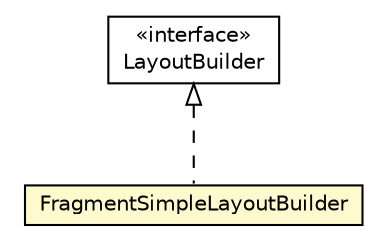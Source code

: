 #!/usr/local/bin/dot
#
# Class diagram 
# Generated by UMLGraph version 5.1 (http://www.umlgraph.org/)
#

digraph G {
	edge [fontname="Helvetica",fontsize=10,labelfontname="Helvetica",labelfontsize=10];
	node [fontname="Helvetica",fontsize=10,shape=plaintext];
	nodesep=0.25;
	ranksep=0.5;
	// org.androidtransfuse.gen.componentBuilder.FragmentSimpleLayoutBuilder
	c89996 [label=<<table title="org.androidtransfuse.gen.componentBuilder.FragmentSimpleLayoutBuilder" border="0" cellborder="1" cellspacing="0" cellpadding="2" port="p" bgcolor="lemonChiffon" href="./FragmentSimpleLayoutBuilder.html">
		<tr><td><table border="0" cellspacing="0" cellpadding="1">
<tr><td align="center" balign="center"> FragmentSimpleLayoutBuilder </td></tr>
		</table></td></tr>
		</table>>, fontname="Helvetica", fontcolor="black", fontsize=10.0];
	// org.androidtransfuse.gen.componentBuilder.LayoutBuilder
	c89998 [label=<<table title="org.androidtransfuse.gen.componentBuilder.LayoutBuilder" border="0" cellborder="1" cellspacing="0" cellpadding="2" port="p" href="./LayoutBuilder.html">
		<tr><td><table border="0" cellspacing="0" cellpadding="1">
<tr><td align="center" balign="center"> &#171;interface&#187; </td></tr>
<tr><td align="center" balign="center"> LayoutBuilder </td></tr>
		</table></td></tr>
		</table>>, fontname="Helvetica", fontcolor="black", fontsize=10.0];
	//org.androidtransfuse.gen.componentBuilder.FragmentSimpleLayoutBuilder implements org.androidtransfuse.gen.componentBuilder.LayoutBuilder
	c89998:p -> c89996:p [dir=back,arrowtail=empty,style=dashed];
}


